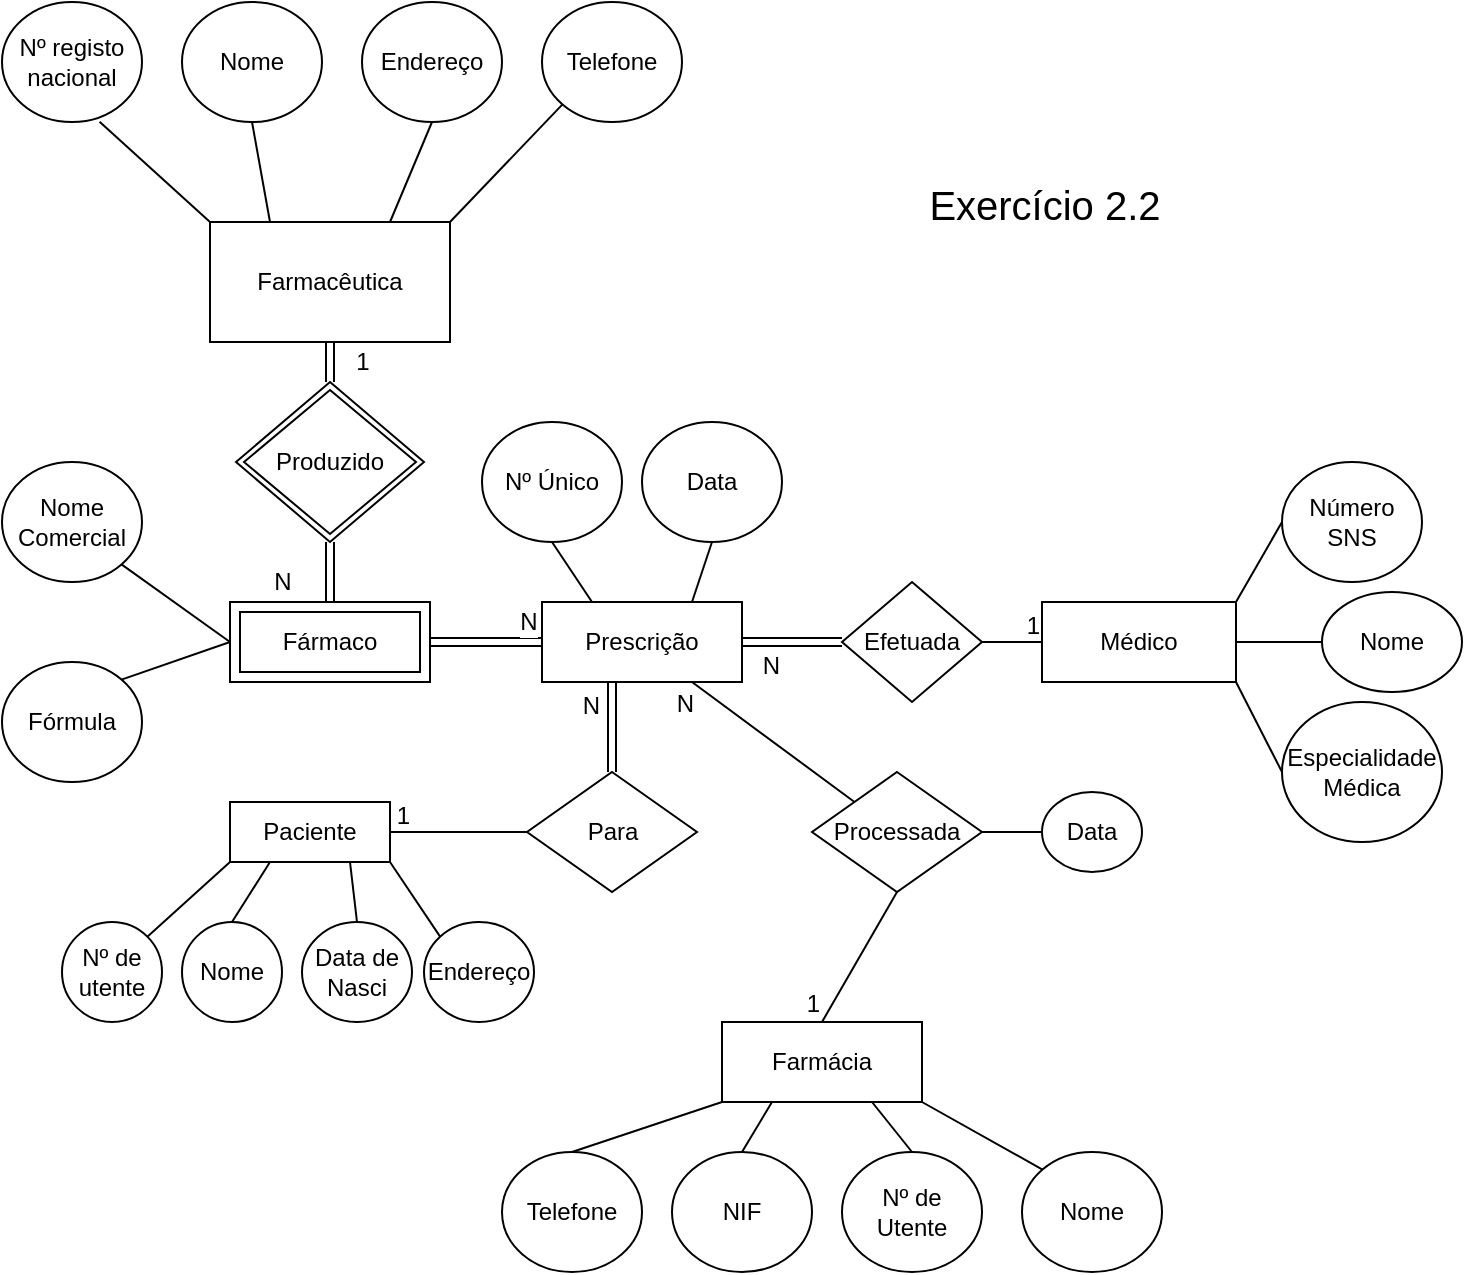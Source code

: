 <mxfile version="21.0.2" type="device"><diagram id="C5RBs43oDa-KdzZeNtuy" name="Page-1"><mxGraphModel dx="1615" dy="882" grid="0" gridSize="10" guides="1" tooltips="1" connect="1" arrows="1" fold="1" page="1" pageScale="1" pageWidth="827" pageHeight="1169" math="0" shadow="0"><root><mxCell id="WIyWlLk6GJQsqaUBKTNV-0"/><mxCell id="WIyWlLk6GJQsqaUBKTNV-1" parent="WIyWlLk6GJQsqaUBKTNV-0"/><mxCell id="T4pvjIxXO_HmRp1wOI7N-0" value="Especialidade Médica" style="ellipse;whiteSpace=wrap;html=1;" vertex="1" parent="WIyWlLk6GJQsqaUBKTNV-1"><mxGeometry x="689" y="370" width="80" height="70" as="geometry"/></mxCell><mxCell id="T4pvjIxXO_HmRp1wOI7N-1" value="Nome" style="ellipse;whiteSpace=wrap;html=1;" vertex="1" parent="WIyWlLk6GJQsqaUBKTNV-1"><mxGeometry x="559" y="595" width="70" height="60" as="geometry"/></mxCell><mxCell id="T4pvjIxXO_HmRp1wOI7N-3" value="Data" style="ellipse;whiteSpace=wrap;html=1;" vertex="1" parent="WIyWlLk6GJQsqaUBKTNV-1"><mxGeometry x="369" y="230" width="70" height="60" as="geometry"/></mxCell><mxCell id="T4pvjIxXO_HmRp1wOI7N-4" value="Fórmula" style="ellipse;whiteSpace=wrap;html=1;" vertex="1" parent="WIyWlLk6GJQsqaUBKTNV-1"><mxGeometry x="49" y="350" width="70" height="60" as="geometry"/></mxCell><mxCell id="T4pvjIxXO_HmRp1wOI7N-5" value="Data de Nasci" style="ellipse;whiteSpace=wrap;html=1;" vertex="1" parent="WIyWlLk6GJQsqaUBKTNV-1"><mxGeometry x="199" y="480" width="55" height="50" as="geometry"/></mxCell><mxCell id="T4pvjIxXO_HmRp1wOI7N-6" value="Nº de utente" style="ellipse;whiteSpace=wrap;html=1;" vertex="1" parent="WIyWlLk6GJQsqaUBKTNV-1"><mxGeometry x="79" y="480" width="50" height="50" as="geometry"/></mxCell><mxCell id="T4pvjIxXO_HmRp1wOI7N-7" value="Nome" style="ellipse;whiteSpace=wrap;html=1;" vertex="1" parent="WIyWlLk6GJQsqaUBKTNV-1"><mxGeometry x="139" y="480" width="50" height="50" as="geometry"/></mxCell><mxCell id="T4pvjIxXO_HmRp1wOI7N-8" value="Telefone" style="ellipse;whiteSpace=wrap;html=1;" vertex="1" parent="WIyWlLk6GJQsqaUBKTNV-1"><mxGeometry x="319" y="20" width="70" height="60" as="geometry"/></mxCell><mxCell id="T4pvjIxXO_HmRp1wOI7N-9" value="Endereço" style="ellipse;whiteSpace=wrap;html=1;" vertex="1" parent="WIyWlLk6GJQsqaUBKTNV-1"><mxGeometry x="229" y="20" width="70" height="60" as="geometry"/></mxCell><mxCell id="T4pvjIxXO_HmRp1wOI7N-10" value="Nome" style="ellipse;whiteSpace=wrap;html=1;" vertex="1" parent="WIyWlLk6GJQsqaUBKTNV-1"><mxGeometry x="139" y="20" width="70" height="60" as="geometry"/></mxCell><mxCell id="T4pvjIxXO_HmRp1wOI7N-11" value="Nº registo nacional" style="ellipse;whiteSpace=wrap;html=1;" vertex="1" parent="WIyWlLk6GJQsqaUBKTNV-1"><mxGeometry x="49" y="20" width="70" height="60" as="geometry"/></mxCell><mxCell id="T4pvjIxXO_HmRp1wOI7N-13" value="Farmacêutica" style="rounded=0;whiteSpace=wrap;html=1;" vertex="1" parent="WIyWlLk6GJQsqaUBKTNV-1"><mxGeometry x="153" y="130" width="120" height="60" as="geometry"/></mxCell><mxCell id="T4pvjIxXO_HmRp1wOI7N-18" value="" style="endArrow=none;html=1;rounded=0;exitX=0.697;exitY=0.997;exitDx=0;exitDy=0;exitPerimeter=0;entryX=0;entryY=0;entryDx=0;entryDy=0;" edge="1" parent="WIyWlLk6GJQsqaUBKTNV-1" source="T4pvjIxXO_HmRp1wOI7N-11" target="T4pvjIxXO_HmRp1wOI7N-13"><mxGeometry width="50" height="50" relative="1" as="geometry"><mxPoint x="129" y="320" as="sourcePoint"/><mxPoint x="179" y="270" as="targetPoint"/><Array as="points"/></mxGeometry></mxCell><mxCell id="T4pvjIxXO_HmRp1wOI7N-19" value="" style="endArrow=none;html=1;rounded=0;exitX=0.5;exitY=1;exitDx=0;exitDy=0;entryX=0.25;entryY=0;entryDx=0;entryDy=0;" edge="1" parent="WIyWlLk6GJQsqaUBKTNV-1" source="T4pvjIxXO_HmRp1wOI7N-10" target="T4pvjIxXO_HmRp1wOI7N-13"><mxGeometry width="50" height="50" relative="1" as="geometry"><mxPoint x="111" y="88" as="sourcePoint"/><mxPoint x="163" y="140" as="targetPoint"/><Array as="points"/></mxGeometry></mxCell><mxCell id="T4pvjIxXO_HmRp1wOI7N-20" value="" style="endArrow=none;html=1;rounded=0;exitX=0.5;exitY=1;exitDx=0;exitDy=0;entryX=0.75;entryY=0;entryDx=0;entryDy=0;" edge="1" parent="WIyWlLk6GJQsqaUBKTNV-1" source="T4pvjIxXO_HmRp1wOI7N-9" target="T4pvjIxXO_HmRp1wOI7N-13"><mxGeometry width="50" height="50" relative="1" as="geometry"><mxPoint x="184" y="90" as="sourcePoint"/><mxPoint x="175" y="141" as="targetPoint"/><Array as="points"/></mxGeometry></mxCell><mxCell id="T4pvjIxXO_HmRp1wOI7N-21" value="" style="endArrow=none;html=1;rounded=0;exitX=0;exitY=1;exitDx=0;exitDy=0;entryX=1;entryY=0;entryDx=0;entryDy=0;" edge="1" parent="WIyWlLk6GJQsqaUBKTNV-1" source="T4pvjIxXO_HmRp1wOI7N-8" target="T4pvjIxXO_HmRp1wOI7N-13"><mxGeometry width="50" height="50" relative="1" as="geometry"><mxPoint x="274" y="90" as="sourcePoint"/><mxPoint x="253" y="140" as="targetPoint"/><Array as="points"/></mxGeometry></mxCell><mxCell id="T4pvjIxXO_HmRp1wOI7N-22" value="" style="shape=link;html=1;rounded=0;entryX=0.5;entryY=0;entryDx=0;entryDy=0;startArrow=none;" edge="1" parent="WIyWlLk6GJQsqaUBKTNV-1" source="T4pvjIxXO_HmRp1wOI7N-28"><mxGeometry width="100" relative="1" as="geometry"><mxPoint x="213" y="190" as="sourcePoint"/><mxPoint x="213" y="320" as="targetPoint"/></mxGeometry></mxCell><mxCell id="T4pvjIxXO_HmRp1wOI7N-26" value="N" style="edgeLabel;html=1;align=center;verticalAlign=middle;resizable=0;points=[];fontSize=12;fontFamily=Helvetica;fontColor=default;" vertex="1" connectable="0" parent="T4pvjIxXO_HmRp1wOI7N-22"><mxGeometry x="0.711" y="1" relative="1" as="geometry"><mxPoint x="-25" y="-6" as="offset"/></mxGeometry></mxCell><mxCell id="T4pvjIxXO_HmRp1wOI7N-27" value="Fármaco" style="shape=ext;margin=3;double=1;whiteSpace=wrap;html=1;align=center;rounded=0;strokeColor=default;fontFamily=Helvetica;fontSize=12;fontColor=default;fillColor=default;" vertex="1" parent="WIyWlLk6GJQsqaUBKTNV-1"><mxGeometry x="163" y="320" width="100" height="40" as="geometry"/></mxCell><mxCell id="T4pvjIxXO_HmRp1wOI7N-29" value="" style="shape=link;html=1;rounded=0;entryX=0.5;entryY=0;entryDx=0;entryDy=0;endArrow=none;" edge="1" parent="WIyWlLk6GJQsqaUBKTNV-1" target="T4pvjIxXO_HmRp1wOI7N-28"><mxGeometry width="100" relative="1" as="geometry"><mxPoint x="213" y="190" as="sourcePoint"/><mxPoint x="213" y="320" as="targetPoint"/></mxGeometry></mxCell><mxCell id="T4pvjIxXO_HmRp1wOI7N-30" value="1" style="edgeLabel;html=1;align=center;verticalAlign=middle;resizable=0;points=[];fontSize=12;fontFamily=Helvetica;fontColor=default;" vertex="1" connectable="0" parent="T4pvjIxXO_HmRp1wOI7N-29"><mxGeometry x="-0.843" y="3" relative="1" as="geometry"><mxPoint x="13" y="8" as="offset"/></mxGeometry></mxCell><mxCell id="T4pvjIxXO_HmRp1wOI7N-28" value="Produzido" style="shape=rhombus;double=1;perimeter=rhombusPerimeter;whiteSpace=wrap;html=1;align=center;rounded=0;strokeColor=default;fontFamily=Helvetica;fontSize=12;fontColor=default;fillColor=default;" vertex="1" parent="WIyWlLk6GJQsqaUBKTNV-1"><mxGeometry x="166" y="210" width="94" height="80" as="geometry"/></mxCell><object label="Endereço" id="T4pvjIxXO_HmRp1wOI7N-33"><mxCell style="ellipse;whiteSpace=wrap;html=1;" vertex="1" parent="WIyWlLk6GJQsqaUBKTNV-1"><mxGeometry x="260" y="480" width="55" height="50" as="geometry"/></mxCell></object><mxCell id="T4pvjIxXO_HmRp1wOI7N-34" value="Nome Comercial" style="ellipse;whiteSpace=wrap;html=1;" vertex="1" parent="WIyWlLk6GJQsqaUBKTNV-1"><mxGeometry x="49" y="250" width="70" height="60" as="geometry"/></mxCell><mxCell id="T4pvjIxXO_HmRp1wOI7N-36" value="" style="endArrow=none;html=1;rounded=0;fontFamily=Helvetica;fontSize=12;fontColor=default;exitX=1;exitY=1;exitDx=0;exitDy=0;entryX=0;entryY=0.5;entryDx=0;entryDy=0;" edge="1" parent="WIyWlLk6GJQsqaUBKTNV-1" source="T4pvjIxXO_HmRp1wOI7N-34" target="T4pvjIxXO_HmRp1wOI7N-27"><mxGeometry width="50" height="50" relative="1" as="geometry"><mxPoint x="139" y="310" as="sourcePoint"/><mxPoint x="189" y="260" as="targetPoint"/></mxGeometry></mxCell><mxCell id="T4pvjIxXO_HmRp1wOI7N-38" value="" style="endArrow=none;html=1;rounded=0;fontFamily=Helvetica;fontSize=12;fontColor=default;exitX=1;exitY=0;exitDx=0;exitDy=0;entryX=0;entryY=0.5;entryDx=0;entryDy=0;" edge="1" parent="WIyWlLk6GJQsqaUBKTNV-1" source="T4pvjIxXO_HmRp1wOI7N-4" target="T4pvjIxXO_HmRp1wOI7N-27"><mxGeometry width="50" height="50" relative="1" as="geometry"><mxPoint x="139" y="310" as="sourcePoint"/><mxPoint x="189" y="260" as="targetPoint"/></mxGeometry></mxCell><mxCell id="T4pvjIxXO_HmRp1wOI7N-39" value="Paciente" style="rounded=0;whiteSpace=wrap;html=1;" vertex="1" parent="WIyWlLk6GJQsqaUBKTNV-1"><mxGeometry x="163" y="420" width="80" height="30" as="geometry"/></mxCell><mxCell id="T4pvjIxXO_HmRp1wOI7N-41" value="" style="endArrow=none;html=1;rounded=0;fontFamily=Helvetica;fontSize=12;fontColor=default;exitX=0.5;exitY=0;exitDx=0;exitDy=0;entryX=0.75;entryY=1;entryDx=0;entryDy=0;" edge="1" parent="WIyWlLk6GJQsqaUBKTNV-1" source="T4pvjIxXO_HmRp1wOI7N-5" target="T4pvjIxXO_HmRp1wOI7N-39"><mxGeometry width="50" height="50" relative="1" as="geometry"><mxPoint x="289" y="410" as="sourcePoint"/><mxPoint x="339" y="360" as="targetPoint"/></mxGeometry></mxCell><mxCell id="T4pvjIxXO_HmRp1wOI7N-42" value="" style="endArrow=none;html=1;rounded=0;fontFamily=Helvetica;fontSize=12;fontColor=default;exitX=0.5;exitY=0;exitDx=0;exitDy=0;entryX=0.25;entryY=1;entryDx=0;entryDy=0;" edge="1" parent="WIyWlLk6GJQsqaUBKTNV-1" source="T4pvjIxXO_HmRp1wOI7N-7" target="T4pvjIxXO_HmRp1wOI7N-39"><mxGeometry width="50" height="50" relative="1" as="geometry"><mxPoint x="289" y="410" as="sourcePoint"/><mxPoint x="339" y="360" as="targetPoint"/></mxGeometry></mxCell><mxCell id="T4pvjIxXO_HmRp1wOI7N-43" value="" style="endArrow=none;html=1;rounded=0;fontFamily=Helvetica;fontSize=12;fontColor=default;exitX=1;exitY=0;exitDx=0;exitDy=0;entryX=0;entryY=1;entryDx=0;entryDy=0;" edge="1" parent="WIyWlLk6GJQsqaUBKTNV-1" source="T4pvjIxXO_HmRp1wOI7N-6" target="T4pvjIxXO_HmRp1wOI7N-39"><mxGeometry width="50" height="50" relative="1" as="geometry"><mxPoint x="289" y="410" as="sourcePoint"/><mxPoint x="339" y="360" as="targetPoint"/></mxGeometry></mxCell><mxCell id="T4pvjIxXO_HmRp1wOI7N-44" value="" style="endArrow=none;html=1;rounded=0;fontFamily=Helvetica;fontSize=12;fontColor=default;exitX=0;exitY=0;exitDx=0;exitDy=0;entryX=1;entryY=1;entryDx=0;entryDy=0;" edge="1" parent="WIyWlLk6GJQsqaUBKTNV-1" source="T4pvjIxXO_HmRp1wOI7N-33" target="T4pvjIxXO_HmRp1wOI7N-39"><mxGeometry width="50" height="50" relative="1" as="geometry"><mxPoint x="239" y="570" as="sourcePoint"/><mxPoint x="229" y="550" as="targetPoint"/></mxGeometry></mxCell><mxCell id="T4pvjIxXO_HmRp1wOI7N-45" value="Para" style="shape=rhombus;perimeter=rhombusPerimeter;whiteSpace=wrap;html=1;align=center;rounded=0;strokeColor=default;fontFamily=Helvetica;fontSize=12;fontColor=default;fillColor=default;" vertex="1" parent="WIyWlLk6GJQsqaUBKTNV-1"><mxGeometry x="311.5" y="405" width="85" height="60" as="geometry"/></mxCell><mxCell id="T4pvjIxXO_HmRp1wOI7N-46" value="" style="endArrow=none;html=1;rounded=0;fontFamily=Helvetica;fontSize=12;fontColor=default;entryX=1;entryY=0.5;entryDx=0;entryDy=0;exitX=0;exitY=0.5;exitDx=0;exitDy=0;" edge="1" parent="WIyWlLk6GJQsqaUBKTNV-1" source="T4pvjIxXO_HmRp1wOI7N-45" target="T4pvjIxXO_HmRp1wOI7N-39"><mxGeometry relative="1" as="geometry"><mxPoint x="229" y="390" as="sourcePoint"/><mxPoint x="389" y="390" as="targetPoint"/></mxGeometry></mxCell><mxCell id="T4pvjIxXO_HmRp1wOI7N-47" value="1" style="resizable=0;html=1;whiteSpace=wrap;align=right;verticalAlign=bottom;rounded=0;strokeColor=default;fontFamily=Helvetica;fontSize=12;fontColor=default;fillColor=default;" connectable="0" vertex="1" parent="T4pvjIxXO_HmRp1wOI7N-46"><mxGeometry x="1" relative="1" as="geometry"><mxPoint x="11" as="offset"/></mxGeometry></mxCell><mxCell id="T4pvjIxXO_HmRp1wOI7N-49" value="" style="shape=link;html=1;rounded=0;fontFamily=Helvetica;fontSize=12;fontColor=default;startArrow=none;" edge="1" parent="WIyWlLk6GJQsqaUBKTNV-1" source="T4pvjIxXO_HmRp1wOI7N-48"><mxGeometry relative="1" as="geometry"><mxPoint x="263" y="340" as="sourcePoint"/><mxPoint x="389" y="340" as="targetPoint"/></mxGeometry></mxCell><mxCell id="T4pvjIxXO_HmRp1wOI7N-50" value="N" style="resizable=0;html=1;whiteSpace=wrap;align=right;verticalAlign=bottom;rounded=0;strokeColor=default;fontFamily=Helvetica;fontSize=12;fontColor=default;fillColor=default;" connectable="0" vertex="1" parent="T4pvjIxXO_HmRp1wOI7N-49"><mxGeometry x="1" relative="1" as="geometry"/></mxCell><mxCell id="T4pvjIxXO_HmRp1wOI7N-51" value="Nº Único" style="ellipse;whiteSpace=wrap;html=1;" vertex="1" parent="WIyWlLk6GJQsqaUBKTNV-1"><mxGeometry x="289" y="230" width="70" height="60" as="geometry"/></mxCell><mxCell id="T4pvjIxXO_HmRp1wOI7N-54" value="" style="endArrow=none;html=1;rounded=0;fontFamily=Helvetica;fontSize=12;fontColor=default;exitX=0.5;exitY=1;exitDx=0;exitDy=0;entryX=0.25;entryY=0;entryDx=0;entryDy=0;" edge="1" parent="WIyWlLk6GJQsqaUBKTNV-1" source="T4pvjIxXO_HmRp1wOI7N-51" target="T4pvjIxXO_HmRp1wOI7N-48"><mxGeometry relative="1" as="geometry"><mxPoint x="229" y="390" as="sourcePoint"/><mxPoint x="389" y="390" as="targetPoint"/></mxGeometry></mxCell><mxCell id="T4pvjIxXO_HmRp1wOI7N-55" value="" style="endArrow=none;html=1;rounded=0;fontFamily=Helvetica;fontSize=12;fontColor=default;exitX=0.5;exitY=1;exitDx=0;exitDy=0;entryX=0.75;entryY=0;entryDx=0;entryDy=0;" edge="1" parent="WIyWlLk6GJQsqaUBKTNV-1" source="T4pvjIxXO_HmRp1wOI7N-3" target="T4pvjIxXO_HmRp1wOI7N-48"><mxGeometry relative="1" as="geometry"><mxPoint x="394" y="280" as="sourcePoint"/><mxPoint x="424" y="330" as="targetPoint"/></mxGeometry></mxCell><mxCell id="T4pvjIxXO_HmRp1wOI7N-56" value="" style="shape=link;html=1;rounded=0;fontFamily=Helvetica;fontSize=12;fontColor=default;exitX=0.5;exitY=0;exitDx=0;exitDy=0;" edge="1" parent="WIyWlLk6GJQsqaUBKTNV-1" source="T4pvjIxXO_HmRp1wOI7N-45"><mxGeometry relative="1" as="geometry"><mxPoint x="349" y="450" as="sourcePoint"/><mxPoint x="354" y="360" as="targetPoint"/></mxGeometry></mxCell><mxCell id="T4pvjIxXO_HmRp1wOI7N-57" value="N" style="resizable=0;html=1;whiteSpace=wrap;align=right;verticalAlign=bottom;rounded=0;strokeColor=default;fontFamily=Helvetica;fontSize=12;fontColor=default;fillColor=default;" connectable="0" vertex="1" parent="T4pvjIxXO_HmRp1wOI7N-56"><mxGeometry x="1" relative="1" as="geometry"><mxPoint x="-5" y="20" as="offset"/></mxGeometry></mxCell><mxCell id="T4pvjIxXO_HmRp1wOI7N-58" value="" style="shape=link;html=1;rounded=0;fontFamily=Helvetica;fontSize=12;fontColor=default;endArrow=none;" edge="1" parent="WIyWlLk6GJQsqaUBKTNV-1" source="T4pvjIxXO_HmRp1wOI7N-27" target="T4pvjIxXO_HmRp1wOI7N-48"><mxGeometry relative="1" as="geometry"><mxPoint x="263" y="340" as="sourcePoint"/><mxPoint x="389" y="340" as="targetPoint"/></mxGeometry></mxCell><mxCell id="T4pvjIxXO_HmRp1wOI7N-60" value="N" style="edgeLabel;html=1;align=center;verticalAlign=middle;resizable=0;points=[];fontSize=12;fontFamily=Helvetica;fontColor=default;" vertex="1" connectable="0" parent="T4pvjIxXO_HmRp1wOI7N-58"><mxGeometry x="0.491" y="4" relative="1" as="geometry"><mxPoint x="7" y="-6" as="offset"/></mxGeometry></mxCell><mxCell id="T4pvjIxXO_HmRp1wOI7N-48" value="Prescrição" style="whiteSpace=wrap;html=1;align=center;rounded=0;strokeColor=default;fontFamily=Helvetica;fontSize=12;fontColor=default;fillColor=default;" vertex="1" parent="WIyWlLk6GJQsqaUBKTNV-1"><mxGeometry x="319" y="320" width="100" height="40" as="geometry"/></mxCell><mxCell id="T4pvjIxXO_HmRp1wOI7N-62" value="Nome" style="ellipse;whiteSpace=wrap;html=1;" vertex="1" parent="WIyWlLk6GJQsqaUBKTNV-1"><mxGeometry x="709" y="315" width="70" height="50" as="geometry"/></mxCell><mxCell id="T4pvjIxXO_HmRp1wOI7N-63" value="Número SNS" style="ellipse;whiteSpace=wrap;html=1;" vertex="1" parent="WIyWlLk6GJQsqaUBKTNV-1"><mxGeometry x="689" y="250" width="70" height="60" as="geometry"/></mxCell><mxCell id="T4pvjIxXO_HmRp1wOI7N-64" value="" style="endArrow=none;html=1;rounded=0;fontFamily=Helvetica;fontSize=12;fontColor=default;exitX=1;exitY=0;exitDx=0;exitDy=0;entryX=0;entryY=0.5;entryDx=0;entryDy=0;" edge="1" parent="WIyWlLk6GJQsqaUBKTNV-1" source="T4pvjIxXO_HmRp1wOI7N-32" target="T4pvjIxXO_HmRp1wOI7N-63"><mxGeometry relative="1" as="geometry"><mxPoint x="229" y="380" as="sourcePoint"/><mxPoint x="389" y="380" as="targetPoint"/></mxGeometry></mxCell><mxCell id="T4pvjIxXO_HmRp1wOI7N-65" value="" style="endArrow=none;html=1;rounded=0;fontFamily=Helvetica;fontSize=12;fontColor=default;startArrow=none;entryX=0;entryY=0.5;entryDx=0;entryDy=0;" edge="1" parent="WIyWlLk6GJQsqaUBKTNV-1" source="T4pvjIxXO_HmRp1wOI7N-32" target="T4pvjIxXO_HmRp1wOI7N-62"><mxGeometry relative="1" as="geometry"><mxPoint x="639" y="340" as="sourcePoint"/><mxPoint x="669" y="340" as="targetPoint"/></mxGeometry></mxCell><mxCell id="T4pvjIxXO_HmRp1wOI7N-66" value="" style="endArrow=none;html=1;rounded=0;fontFamily=Helvetica;fontSize=12;fontColor=default;entryX=1;entryY=1;entryDx=0;entryDy=0;exitX=0;exitY=0.5;exitDx=0;exitDy=0;" edge="1" parent="WIyWlLk6GJQsqaUBKTNV-1" source="T4pvjIxXO_HmRp1wOI7N-0" target="T4pvjIxXO_HmRp1wOI7N-32"><mxGeometry relative="1" as="geometry"><mxPoint x="669" y="420" as="sourcePoint"/><mxPoint x="829" y="420" as="targetPoint"/></mxGeometry></mxCell><mxCell id="T4pvjIxXO_HmRp1wOI7N-69" value="" style="shape=link;html=1;rounded=0;fontFamily=Helvetica;fontSize=12;fontColor=default;entryX=0;entryY=0.5;entryDx=0;entryDy=0;exitX=1;exitY=0.5;exitDx=0;exitDy=0;" edge="1" parent="WIyWlLk6GJQsqaUBKTNV-1" source="T4pvjIxXO_HmRp1wOI7N-48" target="T4pvjIxXO_HmRp1wOI7N-71"><mxGeometry relative="1" as="geometry"><mxPoint x="429" y="345" as="sourcePoint"/><mxPoint x="449" y="525" as="targetPoint"/></mxGeometry></mxCell><mxCell id="T4pvjIxXO_HmRp1wOI7N-70" value="N" style="resizable=0;html=1;whiteSpace=wrap;align=right;verticalAlign=bottom;rounded=0;strokeColor=default;fontFamily=Helvetica;fontSize=12;fontColor=default;fillColor=default;" connectable="0" vertex="1" parent="T4pvjIxXO_HmRp1wOI7N-69"><mxGeometry x="1" relative="1" as="geometry"><mxPoint x="-30" y="20" as="offset"/></mxGeometry></mxCell><mxCell id="T4pvjIxXO_HmRp1wOI7N-71" value="Efetuada" style="shape=rhombus;perimeter=rhombusPerimeter;whiteSpace=wrap;html=1;align=center;rounded=0;strokeColor=default;fontFamily=Helvetica;fontSize=12;fontColor=default;fillColor=default;" vertex="1" parent="WIyWlLk6GJQsqaUBKTNV-1"><mxGeometry x="469" y="310" width="70" height="60" as="geometry"/></mxCell><mxCell id="T4pvjIxXO_HmRp1wOI7N-32" value="Médico&lt;br&gt;" style="rounded=0;whiteSpace=wrap;html=1;" vertex="1" parent="WIyWlLk6GJQsqaUBKTNV-1"><mxGeometry x="569" y="320" width="97" height="40" as="geometry"/></mxCell><mxCell id="T4pvjIxXO_HmRp1wOI7N-75" value="" style="endArrow=none;html=1;rounded=0;fontFamily=Helvetica;fontSize=12;fontColor=default;exitX=1;exitY=0.5;exitDx=0;exitDy=0;entryX=0;entryY=0.5;entryDx=0;entryDy=0;" edge="1" parent="WIyWlLk6GJQsqaUBKTNV-1" source="T4pvjIxXO_HmRp1wOI7N-71" target="T4pvjIxXO_HmRp1wOI7N-32"><mxGeometry relative="1" as="geometry"><mxPoint x="539" y="230" as="sourcePoint"/><mxPoint x="699" y="230" as="targetPoint"/></mxGeometry></mxCell><mxCell id="T4pvjIxXO_HmRp1wOI7N-76" value="1" style="resizable=0;html=1;whiteSpace=wrap;align=right;verticalAlign=bottom;rounded=0;strokeColor=default;fontFamily=Helvetica;fontSize=12;fontColor=default;fillColor=default;" connectable="0" vertex="1" parent="T4pvjIxXO_HmRp1wOI7N-75"><mxGeometry x="1" relative="1" as="geometry"/></mxCell><mxCell id="T4pvjIxXO_HmRp1wOI7N-77" value="" style="endArrow=none;html=1;rounded=0;fontFamily=Helvetica;fontSize=12;fontColor=default;exitX=0.75;exitY=1;exitDx=0;exitDy=0;entryX=0;entryY=0;entryDx=0;entryDy=0;" edge="1" parent="WIyWlLk6GJQsqaUBKTNV-1" source="T4pvjIxXO_HmRp1wOI7N-48" target="T4pvjIxXO_HmRp1wOI7N-79"><mxGeometry relative="1" as="geometry"><mxPoint x="404" y="365" as="sourcePoint"/><mxPoint x="459" y="400" as="targetPoint"/></mxGeometry></mxCell><mxCell id="T4pvjIxXO_HmRp1wOI7N-78" value="N" style="resizable=0;html=1;whiteSpace=wrap;align=right;verticalAlign=bottom;rounded=0;strokeColor=default;fontFamily=Helvetica;fontSize=12;fontColor=default;fillColor=default;" connectable="0" vertex="1" parent="T4pvjIxXO_HmRp1wOI7N-77"><mxGeometry x="1" relative="1" as="geometry"><mxPoint x="-79" y="-40" as="offset"/></mxGeometry></mxCell><mxCell id="T4pvjIxXO_HmRp1wOI7N-79" value="Processada" style="shape=rhombus;perimeter=rhombusPerimeter;whiteSpace=wrap;html=1;align=center;rounded=0;strokeColor=default;fontFamily=Helvetica;fontSize=12;fontColor=default;fillColor=default;" vertex="1" parent="WIyWlLk6GJQsqaUBKTNV-1"><mxGeometry x="454" y="405" width="85" height="60" as="geometry"/></mxCell><mxCell id="T4pvjIxXO_HmRp1wOI7N-80" value="" style="endArrow=none;html=1;rounded=0;fontFamily=Helvetica;fontSize=12;fontColor=default;exitX=1;exitY=0.5;exitDx=0;exitDy=0;" edge="1" parent="WIyWlLk6GJQsqaUBKTNV-1" source="T4pvjIxXO_HmRp1wOI7N-79"><mxGeometry relative="1" as="geometry"><mxPoint x="459" y="530" as="sourcePoint"/><mxPoint x="569" y="435" as="targetPoint"/></mxGeometry></mxCell><mxCell id="T4pvjIxXO_HmRp1wOI7N-81" value="Data" style="ellipse;whiteSpace=wrap;html=1;" vertex="1" parent="WIyWlLk6GJQsqaUBKTNV-1"><mxGeometry x="569" y="415" width="50" height="40" as="geometry"/></mxCell><mxCell id="T4pvjIxXO_HmRp1wOI7N-83" value="Nº de Utente" style="ellipse;whiteSpace=wrap;html=1;" vertex="1" parent="WIyWlLk6GJQsqaUBKTNV-1"><mxGeometry x="469" y="595" width="70" height="60" as="geometry"/></mxCell><mxCell id="T4pvjIxXO_HmRp1wOI7N-84" value="NIF" style="ellipse;whiteSpace=wrap;html=1;" vertex="1" parent="WIyWlLk6GJQsqaUBKTNV-1"><mxGeometry x="384" y="595" width="70" height="60" as="geometry"/></mxCell><mxCell id="T4pvjIxXO_HmRp1wOI7N-85" value="Telefone" style="ellipse;whiteSpace=wrap;html=1;" vertex="1" parent="WIyWlLk6GJQsqaUBKTNV-1"><mxGeometry x="299" y="595" width="70" height="60" as="geometry"/></mxCell><mxCell id="T4pvjIxXO_HmRp1wOI7N-86" value="Farmácia" style="whiteSpace=wrap;html=1;align=center;rounded=0;strokeColor=default;fontFamily=Helvetica;fontSize=12;fontColor=default;fillColor=default;" vertex="1" parent="WIyWlLk6GJQsqaUBKTNV-1"><mxGeometry x="409" y="530" width="100" height="40" as="geometry"/></mxCell><mxCell id="T4pvjIxXO_HmRp1wOI7N-87" value="" style="endArrow=none;html=1;rounded=0;fontFamily=Helvetica;fontSize=12;fontColor=default;entryX=0.75;entryY=1;entryDx=0;entryDy=0;exitX=0.5;exitY=0;exitDx=0;exitDy=0;" edge="1" parent="WIyWlLk6GJQsqaUBKTNV-1" source="T4pvjIxXO_HmRp1wOI7N-83" target="T4pvjIxXO_HmRp1wOI7N-86"><mxGeometry relative="1" as="geometry"><mxPoint x="29" y="590" as="sourcePoint"/><mxPoint x="189" y="590" as="targetPoint"/></mxGeometry></mxCell><mxCell id="T4pvjIxXO_HmRp1wOI7N-88" value="" style="endArrow=none;html=1;rounded=0;fontFamily=Helvetica;fontSize=12;fontColor=default;entryX=0.25;entryY=1;entryDx=0;entryDy=0;exitX=0.5;exitY=0;exitDx=0;exitDy=0;" edge="1" parent="WIyWlLk6GJQsqaUBKTNV-1" source="T4pvjIxXO_HmRp1wOI7N-84" target="T4pvjIxXO_HmRp1wOI7N-86"><mxGeometry relative="1" as="geometry"><mxPoint x="39" y="600" as="sourcePoint"/><mxPoint x="199" y="600" as="targetPoint"/></mxGeometry></mxCell><mxCell id="T4pvjIxXO_HmRp1wOI7N-89" value="" style="endArrow=none;html=1;rounded=0;fontFamily=Helvetica;fontSize=12;fontColor=default;exitX=1;exitY=1;exitDx=0;exitDy=0;entryX=0;entryY=0;entryDx=0;entryDy=0;" edge="1" parent="WIyWlLk6GJQsqaUBKTNV-1" source="T4pvjIxXO_HmRp1wOI7N-86" target="T4pvjIxXO_HmRp1wOI7N-1"><mxGeometry relative="1" as="geometry"><mxPoint x="599" y="580" as="sourcePoint"/><mxPoint x="759" y="580" as="targetPoint"/></mxGeometry></mxCell><mxCell id="T4pvjIxXO_HmRp1wOI7N-90" value="" style="endArrow=none;html=1;rounded=0;fontFamily=Helvetica;fontSize=12;fontColor=default;exitX=0.5;exitY=0;exitDx=0;exitDy=0;entryX=0;entryY=1;entryDx=0;entryDy=0;" edge="1" parent="WIyWlLk6GJQsqaUBKTNV-1" source="T4pvjIxXO_HmRp1wOI7N-85" target="T4pvjIxXO_HmRp1wOI7N-86"><mxGeometry relative="1" as="geometry"><mxPoint x="84" y="650" as="sourcePoint"/><mxPoint x="244" y="650" as="targetPoint"/></mxGeometry></mxCell><mxCell id="T4pvjIxXO_HmRp1wOI7N-91" value="" style="endArrow=none;html=1;rounded=0;fontFamily=Helvetica;fontSize=12;fontColor=default;exitX=0.5;exitY=1;exitDx=0;exitDy=0;entryX=0.5;entryY=0;entryDx=0;entryDy=0;" edge="1" parent="WIyWlLk6GJQsqaUBKTNV-1" source="T4pvjIxXO_HmRp1wOI7N-79" target="T4pvjIxXO_HmRp1wOI7N-86"><mxGeometry relative="1" as="geometry"><mxPoint x="39" y="600" as="sourcePoint"/><mxPoint x="199" y="600" as="targetPoint"/></mxGeometry></mxCell><mxCell id="T4pvjIxXO_HmRp1wOI7N-92" value="1" style="resizable=0;html=1;whiteSpace=wrap;align=right;verticalAlign=bottom;rounded=0;strokeColor=default;fontFamily=Helvetica;fontSize=12;fontColor=default;fillColor=default;" connectable="0" vertex="1" parent="T4pvjIxXO_HmRp1wOI7N-91"><mxGeometry x="1" relative="1" as="geometry"/></mxCell><mxCell id="T4pvjIxXO_HmRp1wOI7N-93" value="Exercício 2.2" style="text;html=1;strokeColor=none;fillColor=none;align=center;verticalAlign=middle;whiteSpace=wrap;rounded=0;fontSize=20;fontFamily=Helvetica;fontColor=default;" vertex="1" parent="WIyWlLk6GJQsqaUBKTNV-1"><mxGeometry x="481" y="75" width="179" height="91" as="geometry"/></mxCell></root></mxGraphModel></diagram></mxfile>